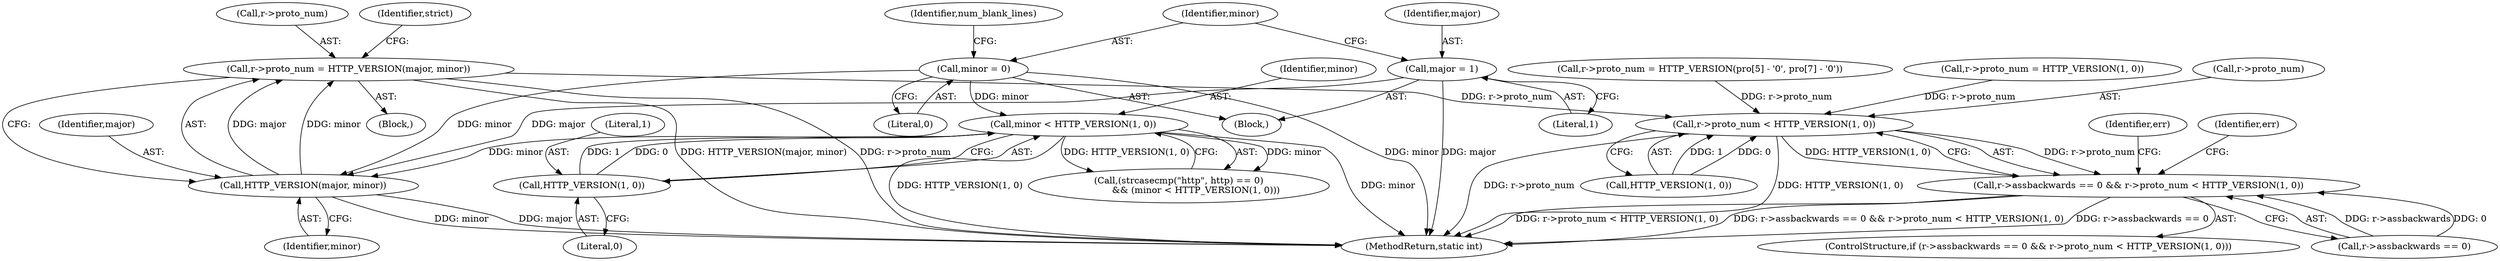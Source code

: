 digraph "0_httpd_6a974059190b8a0c7e499f4ab12fe108127099cb@pointer" {
"1000532" [label="(Call,r->proto_num = HTTP_VERSION(major, minor))"];
"1000536" [label="(Call,HTTP_VERSION(major, minor))"];
"1000117" [label="(Call,major = 1)"];
"1000526" [label="(Call,minor < HTTP_VERSION(1, 0))"];
"1000121" [label="(Call,minor = 0)"];
"1000528" [label="(Call,HTTP_VERSION(1, 0))"];
"1000610" [label="(Call,r->proto_num < HTTP_VERSION(1, 0))"];
"1000604" [label="(Call,r->assbackwards == 0 && r->proto_num < HTTP_VERSION(1, 0))"];
"1000614" [label="(Call,HTTP_VERSION(1, 0))"];
"1000476" [label="(Call,r->proto_num = HTTP_VERSION(pro[5] - '0', pro[7] - '0'))"];
"1000605" [label="(Call,r->assbackwards == 0)"];
"1000121" [label="(Call,minor = 0)"];
"1000536" [label="(Call,HTTP_VERSION(major, minor))"];
"1000122" [label="(Identifier,minor)"];
"1000118" [label="(Identifier,major)"];
"1000532" [label="(Call,r->proto_num = HTTP_VERSION(major, minor))"];
"1000119" [label="(Literal,1)"];
"1000537" [label="(Identifier,major)"];
"1000112" [label="(Block,)"];
"1000541" [label="(Call,r->proto_num = HTTP_VERSION(1, 0))"];
"1000529" [label="(Literal,1)"];
"1000528" [label="(Call,HTTP_VERSION(1, 0))"];
"1000531" [label="(Block,)"];
"1000610" [label="(Call,r->proto_num < HTTP_VERSION(1, 0))"];
"1000533" [label="(Call,r->proto_num)"];
"1000526" [label="(Call,minor < HTTP_VERSION(1, 0))"];
"1000619" [label="(Identifier,err)"];
"1000520" [label="(Call,(strcasecmp(\"http\", http) == 0)\n            && (minor < HTTP_VERSION(1, 0)))"];
"1000128" [label="(Identifier,num_blank_lines)"];
"1000123" [label="(Literal,0)"];
"1000549" [label="(Identifier,strict)"];
"1000611" [label="(Call,r->proto_num)"];
"1000623" [label="(Identifier,err)"];
"1000538" [label="(Identifier,minor)"];
"1000527" [label="(Identifier,minor)"];
"1000604" [label="(Call,r->assbackwards == 0 && r->proto_num < HTTP_VERSION(1, 0))"];
"1000530" [label="(Literal,0)"];
"1000603" [label="(ControlStructure,if (r->assbackwards == 0 && r->proto_num < HTTP_VERSION(1, 0)))"];
"1000117" [label="(Call,major = 1)"];
"1000635" [label="(MethodReturn,static int)"];
"1000532" -> "1000531"  [label="AST: "];
"1000532" -> "1000536"  [label="CFG: "];
"1000533" -> "1000532"  [label="AST: "];
"1000536" -> "1000532"  [label="AST: "];
"1000549" -> "1000532"  [label="CFG: "];
"1000532" -> "1000635"  [label="DDG: r->proto_num"];
"1000532" -> "1000635"  [label="DDG: HTTP_VERSION(major, minor)"];
"1000536" -> "1000532"  [label="DDG: major"];
"1000536" -> "1000532"  [label="DDG: minor"];
"1000532" -> "1000610"  [label="DDG: r->proto_num"];
"1000536" -> "1000538"  [label="CFG: "];
"1000537" -> "1000536"  [label="AST: "];
"1000538" -> "1000536"  [label="AST: "];
"1000536" -> "1000635"  [label="DDG: minor"];
"1000536" -> "1000635"  [label="DDG: major"];
"1000117" -> "1000536"  [label="DDG: major"];
"1000526" -> "1000536"  [label="DDG: minor"];
"1000121" -> "1000536"  [label="DDG: minor"];
"1000117" -> "1000112"  [label="AST: "];
"1000117" -> "1000119"  [label="CFG: "];
"1000118" -> "1000117"  [label="AST: "];
"1000119" -> "1000117"  [label="AST: "];
"1000122" -> "1000117"  [label="CFG: "];
"1000117" -> "1000635"  [label="DDG: major"];
"1000526" -> "1000520"  [label="AST: "];
"1000526" -> "1000528"  [label="CFG: "];
"1000527" -> "1000526"  [label="AST: "];
"1000528" -> "1000526"  [label="AST: "];
"1000520" -> "1000526"  [label="CFG: "];
"1000526" -> "1000635"  [label="DDG: HTTP_VERSION(1, 0)"];
"1000526" -> "1000635"  [label="DDG: minor"];
"1000526" -> "1000520"  [label="DDG: minor"];
"1000526" -> "1000520"  [label="DDG: HTTP_VERSION(1, 0)"];
"1000121" -> "1000526"  [label="DDG: minor"];
"1000528" -> "1000526"  [label="DDG: 1"];
"1000528" -> "1000526"  [label="DDG: 0"];
"1000121" -> "1000112"  [label="AST: "];
"1000121" -> "1000123"  [label="CFG: "];
"1000122" -> "1000121"  [label="AST: "];
"1000123" -> "1000121"  [label="AST: "];
"1000128" -> "1000121"  [label="CFG: "];
"1000121" -> "1000635"  [label="DDG: minor"];
"1000528" -> "1000530"  [label="CFG: "];
"1000529" -> "1000528"  [label="AST: "];
"1000530" -> "1000528"  [label="AST: "];
"1000610" -> "1000604"  [label="AST: "];
"1000610" -> "1000614"  [label="CFG: "];
"1000611" -> "1000610"  [label="AST: "];
"1000614" -> "1000610"  [label="AST: "];
"1000604" -> "1000610"  [label="CFG: "];
"1000610" -> "1000635"  [label="DDG: HTTP_VERSION(1, 0)"];
"1000610" -> "1000635"  [label="DDG: r->proto_num"];
"1000610" -> "1000604"  [label="DDG: r->proto_num"];
"1000610" -> "1000604"  [label="DDG: HTTP_VERSION(1, 0)"];
"1000476" -> "1000610"  [label="DDG: r->proto_num"];
"1000541" -> "1000610"  [label="DDG: r->proto_num"];
"1000614" -> "1000610"  [label="DDG: 1"];
"1000614" -> "1000610"  [label="DDG: 0"];
"1000604" -> "1000603"  [label="AST: "];
"1000604" -> "1000605"  [label="CFG: "];
"1000605" -> "1000604"  [label="AST: "];
"1000619" -> "1000604"  [label="CFG: "];
"1000623" -> "1000604"  [label="CFG: "];
"1000604" -> "1000635"  [label="DDG: r->proto_num < HTTP_VERSION(1, 0)"];
"1000604" -> "1000635"  [label="DDG: r->assbackwards == 0 && r->proto_num < HTTP_VERSION(1, 0)"];
"1000604" -> "1000635"  [label="DDG: r->assbackwards == 0"];
"1000605" -> "1000604"  [label="DDG: r->assbackwards"];
"1000605" -> "1000604"  [label="DDG: 0"];
}
